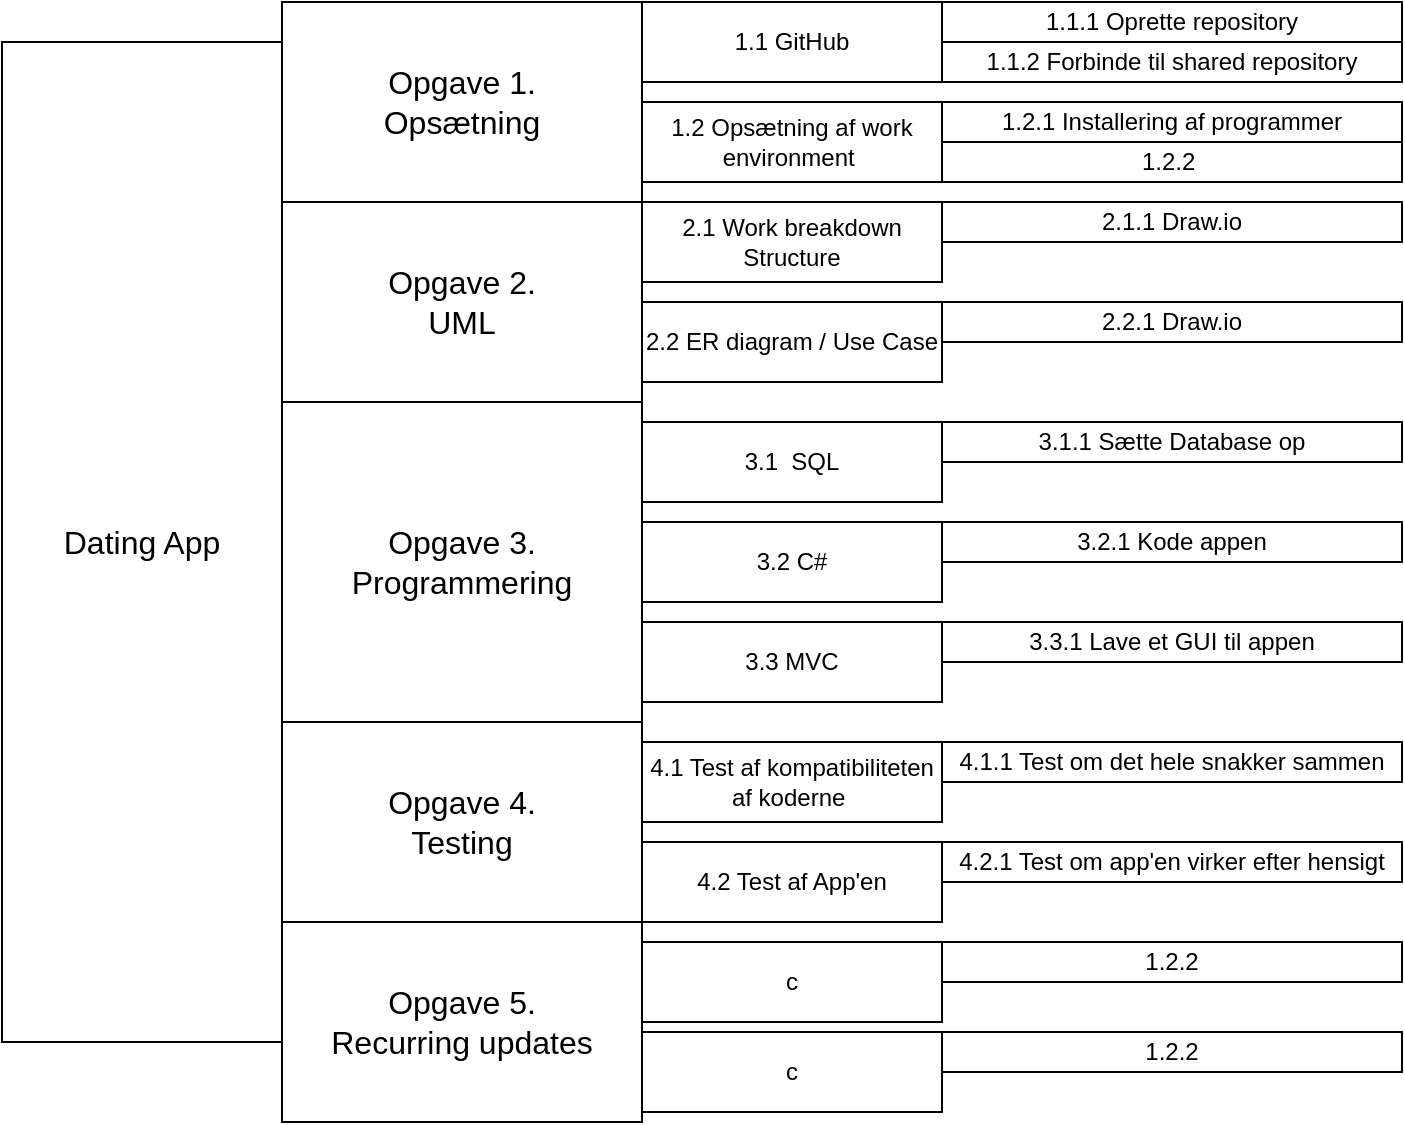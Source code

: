 <mxfile version="13.9.9" type="device"><diagram id="TgF-88Vfz543iGm6feO3" name="Page-1"><mxGraphModel dx="700" dy="748" grid="1" gridSize="10" guides="1" tooltips="1" connect="1" arrows="1" fold="1" page="1" pageScale="1" pageWidth="827" pageHeight="1169" math="0" shadow="0"><root><mxCell id="0"/><mxCell id="1" parent="0"/><mxCell id="ZzcS2OnreX2mlEwOfVKH-2" value="&lt;font size=&quot;3&quot;&gt;Dating App&lt;/font&gt;" style="rounded=0;whiteSpace=wrap;html=1;" vertex="1" parent="1"><mxGeometry x="60" y="70" width="140" height="500" as="geometry"/></mxCell><mxCell id="ZzcS2OnreX2mlEwOfVKH-6" value="&lt;font size=&quot;3&quot;&gt;Opgave 1.&lt;br&gt;Opsætning&lt;/font&gt;" style="rounded=0;whiteSpace=wrap;html=1;" vertex="1" parent="1"><mxGeometry x="200" y="50" width="180" height="100" as="geometry"/></mxCell><mxCell id="ZzcS2OnreX2mlEwOfVKH-7" value="&lt;font size=&quot;3&quot;&gt;Opgave 2.&lt;br&gt;UML&lt;/font&gt;" style="rounded=0;whiteSpace=wrap;html=1;" vertex="1" parent="1"><mxGeometry x="200" y="150" width="180" height="100" as="geometry"/></mxCell><mxCell id="ZzcS2OnreX2mlEwOfVKH-8" value="&lt;font size=&quot;3&quot;&gt;Opgave 3.&lt;br&gt;Programmering&lt;br&gt;&lt;/font&gt;" style="rounded=0;whiteSpace=wrap;html=1;" vertex="1" parent="1"><mxGeometry x="200" y="250" width="180" height="160" as="geometry"/></mxCell><mxCell id="ZzcS2OnreX2mlEwOfVKH-9" value="&lt;font size=&quot;3&quot;&gt;Opgave 4.&lt;br&gt;Testing&lt;br&gt;&lt;/font&gt;" style="rounded=0;whiteSpace=wrap;html=1;" vertex="1" parent="1"><mxGeometry x="200" y="410" width="180" height="100" as="geometry"/></mxCell><mxCell id="ZzcS2OnreX2mlEwOfVKH-10" value="&lt;font size=&quot;3&quot;&gt;Opgave 5.&lt;br&gt;Recurring updates&lt;br&gt;&lt;/font&gt;" style="rounded=0;whiteSpace=wrap;html=1;" vertex="1" parent="1"><mxGeometry x="200" y="510" width="180" height="100" as="geometry"/></mxCell><mxCell id="ZzcS2OnreX2mlEwOfVKH-11" style="edgeStyle=orthogonalEdgeStyle;rounded=0;orthogonalLoop=1;jettySize=auto;html=1;exitX=0.5;exitY=1;exitDx=0;exitDy=0;" edge="1" parent="1" source="ZzcS2OnreX2mlEwOfVKH-2" target="ZzcS2OnreX2mlEwOfVKH-2"><mxGeometry relative="1" as="geometry"/></mxCell><mxCell id="ZzcS2OnreX2mlEwOfVKH-12" value="1.1 GitHub" style="rounded=0;whiteSpace=wrap;html=1;" vertex="1" parent="1"><mxGeometry x="380" y="50" width="150" height="40" as="geometry"/></mxCell><mxCell id="ZzcS2OnreX2mlEwOfVKH-13" value="1.2 Opsætning af work environment&amp;nbsp;" style="rounded=0;whiteSpace=wrap;html=1;" vertex="1" parent="1"><mxGeometry x="380" y="100" width="150" height="40" as="geometry"/></mxCell><mxCell id="ZzcS2OnreX2mlEwOfVKH-14" value="2.1 Work breakdown Structure" style="rounded=0;whiteSpace=wrap;html=1;" vertex="1" parent="1"><mxGeometry x="380" y="150" width="150" height="40" as="geometry"/></mxCell><mxCell id="ZzcS2OnreX2mlEwOfVKH-15" value="2.2 ER diagram / Use Case" style="rounded=0;whiteSpace=wrap;html=1;" vertex="1" parent="1"><mxGeometry x="380" y="200" width="150" height="40" as="geometry"/></mxCell><mxCell id="ZzcS2OnreX2mlEwOfVKH-16" value="3.1&amp;nbsp; SQL" style="rounded=0;whiteSpace=wrap;html=1;" vertex="1" parent="1"><mxGeometry x="380" y="260" width="150" height="40" as="geometry"/></mxCell><mxCell id="ZzcS2OnreX2mlEwOfVKH-17" value="3.2 C#" style="rounded=0;whiteSpace=wrap;html=1;" vertex="1" parent="1"><mxGeometry x="380" y="310" width="150" height="40" as="geometry"/></mxCell><mxCell id="ZzcS2OnreX2mlEwOfVKH-18" value="4.1 Test af kompatibiliteten af koderne&amp;nbsp;" style="rounded=0;whiteSpace=wrap;html=1;" vertex="1" parent="1"><mxGeometry x="380" y="420" width="150" height="40" as="geometry"/></mxCell><mxCell id="ZzcS2OnreX2mlEwOfVKH-19" value="4.2 Test af App'en" style="rounded=0;whiteSpace=wrap;html=1;" vertex="1" parent="1"><mxGeometry x="380" y="470" width="150" height="40" as="geometry"/></mxCell><mxCell id="ZzcS2OnreX2mlEwOfVKH-20" value="c" style="rounded=0;whiteSpace=wrap;html=1;" vertex="1" parent="1"><mxGeometry x="380" y="565" width="150" height="40" as="geometry"/></mxCell><mxCell id="ZzcS2OnreX2mlEwOfVKH-21" value="c" style="rounded=0;whiteSpace=wrap;html=1;" vertex="1" parent="1"><mxGeometry x="380" y="520" width="150" height="40" as="geometry"/></mxCell><mxCell id="ZzcS2OnreX2mlEwOfVKH-22" value="3.3 MVC" style="rounded=0;whiteSpace=wrap;html=1;" vertex="1" parent="1"><mxGeometry x="380" y="360" width="150" height="40" as="geometry"/></mxCell><mxCell id="ZzcS2OnreX2mlEwOfVKH-23" value="1.1.1 Oprette repository" style="rounded=0;whiteSpace=wrap;html=1;" vertex="1" parent="1"><mxGeometry x="530" y="50" width="230" height="20" as="geometry"/></mxCell><mxCell id="ZzcS2OnreX2mlEwOfVKH-24" value="1.1.2 Forbinde til shared repository" style="rounded=0;whiteSpace=wrap;html=1;" vertex="1" parent="1"><mxGeometry x="530" y="70" width="230" height="20" as="geometry"/></mxCell><mxCell id="ZzcS2OnreX2mlEwOfVKH-25" value="1.2.1 Installering af programmer" style="rounded=0;whiteSpace=wrap;html=1;" vertex="1" parent="1"><mxGeometry x="530" y="100" width="230" height="20" as="geometry"/></mxCell><mxCell id="ZzcS2OnreX2mlEwOfVKH-26" value="1.2.2&amp;nbsp;" style="rounded=0;whiteSpace=wrap;html=1;" vertex="1" parent="1"><mxGeometry x="530" y="120" width="230" height="20" as="geometry"/></mxCell><mxCell id="ZzcS2OnreX2mlEwOfVKH-30" value="2.1.1 Draw.io" style="rounded=0;whiteSpace=wrap;html=1;" vertex="1" parent="1"><mxGeometry x="530" y="150" width="230" height="20" as="geometry"/></mxCell><mxCell id="ZzcS2OnreX2mlEwOfVKH-32" value="2.2.1 Draw.io" style="rounded=0;whiteSpace=wrap;html=1;" vertex="1" parent="1"><mxGeometry x="530" y="200" width="230" height="20" as="geometry"/></mxCell><mxCell id="ZzcS2OnreX2mlEwOfVKH-33" value="3.1.1 Sætte Database op" style="rounded=0;whiteSpace=wrap;html=1;" vertex="1" parent="1"><mxGeometry x="530" y="260" width="230" height="20" as="geometry"/></mxCell><mxCell id="ZzcS2OnreX2mlEwOfVKH-34" value="3.2.1 Kode appen" style="rounded=0;whiteSpace=wrap;html=1;" vertex="1" parent="1"><mxGeometry x="530" y="310" width="230" height="20" as="geometry"/></mxCell><mxCell id="ZzcS2OnreX2mlEwOfVKH-35" value="3.3.1 Lave et GUI til appen" style="rounded=0;whiteSpace=wrap;html=1;" vertex="1" parent="1"><mxGeometry x="530" y="360" width="230" height="20" as="geometry"/></mxCell><mxCell id="ZzcS2OnreX2mlEwOfVKH-37" value="4.2.1 Test om app'en virker efter hensigt" style="rounded=0;whiteSpace=wrap;html=1;" vertex="1" parent="1"><mxGeometry x="530" y="470" width="230" height="20" as="geometry"/></mxCell><mxCell id="ZzcS2OnreX2mlEwOfVKH-38" value="1.2.2" style="rounded=0;whiteSpace=wrap;html=1;" vertex="1" parent="1"><mxGeometry x="530" y="520" width="230" height="20" as="geometry"/></mxCell><mxCell id="ZzcS2OnreX2mlEwOfVKH-39" value="1.2.2" style="rounded=0;whiteSpace=wrap;html=1;" vertex="1" parent="1"><mxGeometry x="530" y="565" width="230" height="20" as="geometry"/></mxCell><mxCell id="ZzcS2OnreX2mlEwOfVKH-40" value="4.1.1 Test om det hele snakker sammen" style="rounded=0;whiteSpace=wrap;html=1;" vertex="1" parent="1"><mxGeometry x="530" y="420" width="230" height="20" as="geometry"/></mxCell></root></mxGraphModel></diagram></mxfile>